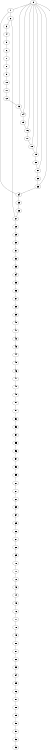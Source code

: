 graph {
  size="5,5";

  var0[label="0"];
  var1[label="1"];
  var2[label="2"];
  var3[label="3"];
  var4[label="4"];
  var5[label="5"];
  var6[label="6"];
  var7[label="7"];
  var8[label="8"];
  var9[label="9"];
  var10[label="10"];
  var11[label="11"];
  var12[label="12"];
  var13[label="13"];
  var14[label="14"];
  var15[label="15"];
  var16[label="16"];
  var17[label="17"];
  var18[label="18"];
  var19[label="19"];
  var20[label="20"];
  var21[label="21"];
  var22[label="22"];
  var23[label="23"];
  var24[label="24"];
  var25[label="25"];
  var26[label="26"];
  var27[label="27"];
  var28[label="28"];
  var29[label="29"];
  var30[label="30"];
  var31[label="31"];
  var32[label="32"];
  var33[label="33"];
  var34[label="34"];
  var35[label="35"];
  var36[label="36"];
  var37[label="37"];
  var38[label="38"];
  var39[label="39"];
  var40[label="40"];
  var41[label="41"];
  var42[label="42"];
  var43[label="43"];
  var44[label="44"];
  var45[label="45"];
  var46[label="46"];
  var47[label="47"];
  var48[label="48"];
  var49[label="49"];
  var50[label="50"];
  var51[label="51"];
  var52[label="52"];
  var53[label="53"];
  var54[label="54"];
  var55[label="55"];
  var56[label="56"];
  var57[label="57"];
  var58[label="58"];
  var59[label="59"];
  var60[label="60"];
  var61[label="61"];
  var62[label="62"];
  var63[label="63"];
  var64[label="64"];
  var65[label="65"];
  var66[label="66"];
  var67[label="67"];
  var68[label="68"];
  var69[label="69"];
  var70[label="70"];
  var71[label="71"];
  var72[label="72"];
  var73[label="73"];
  var74[label="74"];
  var75[label="75"];
  var76[label="76"];
  var77[label="77"];
  var78[label="78"];
  var79[label="79"];
  var80[label="80"];
  var81[label="81"];
  var82[label="82"];
  var83[label="83"];
  var84[label="84"];
  var85[label="85"];
  var86[label="86"];
  var87[label="87"];
  var88[label="88"];
  var89[label="89"];
  var90[label="90"];
  var91[label="91"];
  var92[label="92"];
  var93[label="93"];

  factor0[label="", shape=point];
  var0--factor0;
  var0--var1;
  var1--var2;
  var2--var3;
  var3--var4;
  var4--var5;
  var5--var6;
  var6--var7;
  var7--var8;
  var8--var9;
  var9--var10;
  var10--var11;
  var11--var12;
  var12--var13;
  var13--var14;
  var13--var0;
  var14--var15;
  var14--var0;
  var15--var16;
  var16--var17;
  var16--var0;
  var17--var18;
  var18--var19;
  var18--var0;
  var19--var20;
  var19--var0;
  var20--var21;
  var21--var22;
  var21--var0;
  var22--var23;
  var23--var24;
  var23--var0;
  var24--var25;
  var25--var26;
  var24--var1;
  var26--var27;
  var27--var28;
  var27--var2;
  var28--var29;
  var29--var30;
  var30--var31;
  var31--var32;
  var32--var33;
  var33--var34;
  var34--var35;
  var35--var36;
  var36--var37;
  var37--var38;
  var38--var39;
  var39--var40;
  var40--var41;
  var41--var42;
  var42--var43;
  var43--var44;
  var44--var45;
  var45--var46;
  var46--var47;
  var47--var48;
  var48--var49;
  var49--var50;
  var50--var51;
  var51--var52;
  var52--var53;
  var53--var54;
  var54--var55;
  var55--var56;
  var56--var57;
  var57--var58;
  var58--var59;
  var59--var60;
  var60--var61;
  var61--var62;
  var62--var63;
  var63--var64;
  var64--var65;
  var65--var66;
  var66--var67;
  var67--var68;
  var68--var69;
  var69--var70;
  var70--var71;
  var71--var72;
  var72--var73;
  var73--var74;
  var74--var75;
  var75--var76;
  var76--var77;
  var77--var78;
  var78--var79;
  var79--var80;
  var80--var81;
  var81--var82;
  var82--var83;
  var83--var84;
  var84--var85;
  var85--var86;
  var86--var87;
  var87--var88;
  var88--var89;
  var89--var90;
  var90--var91;
  var91--var92;
  var92--var93;
}
